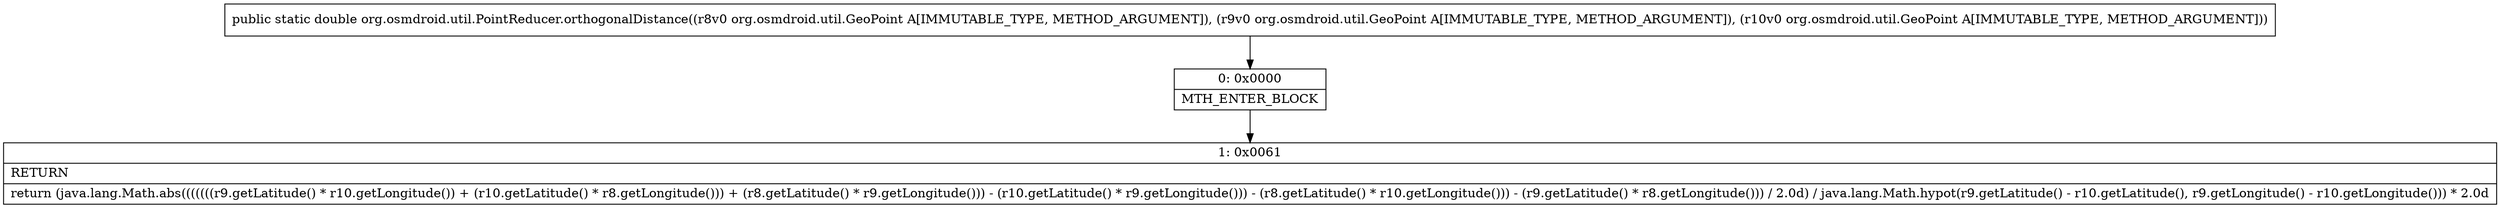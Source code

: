 digraph "CFG fororg.osmdroid.util.PointReducer.orthogonalDistance(Lorg\/osmdroid\/util\/GeoPoint;Lorg\/osmdroid\/util\/GeoPoint;Lorg\/osmdroid\/util\/GeoPoint;)D" {
Node_0 [shape=record,label="{0\:\ 0x0000|MTH_ENTER_BLOCK\l}"];
Node_1 [shape=record,label="{1\:\ 0x0061|RETURN\l|return (java.lang.Math.abs(((((((r9.getLatitude() * r10.getLongitude()) + (r10.getLatitude() * r8.getLongitude())) + (r8.getLatitude() * r9.getLongitude())) \- (r10.getLatitude() * r9.getLongitude())) \- (r8.getLatitude() * r10.getLongitude())) \- (r9.getLatitude() * r8.getLongitude())) \/ 2.0d) \/ java.lang.Math.hypot(r9.getLatitude() \- r10.getLatitude(), r9.getLongitude() \- r10.getLongitude())) * 2.0d\l}"];
MethodNode[shape=record,label="{public static double org.osmdroid.util.PointReducer.orthogonalDistance((r8v0 org.osmdroid.util.GeoPoint A[IMMUTABLE_TYPE, METHOD_ARGUMENT]), (r9v0 org.osmdroid.util.GeoPoint A[IMMUTABLE_TYPE, METHOD_ARGUMENT]), (r10v0 org.osmdroid.util.GeoPoint A[IMMUTABLE_TYPE, METHOD_ARGUMENT])) }"];
MethodNode -> Node_0;
Node_0 -> Node_1;
}

